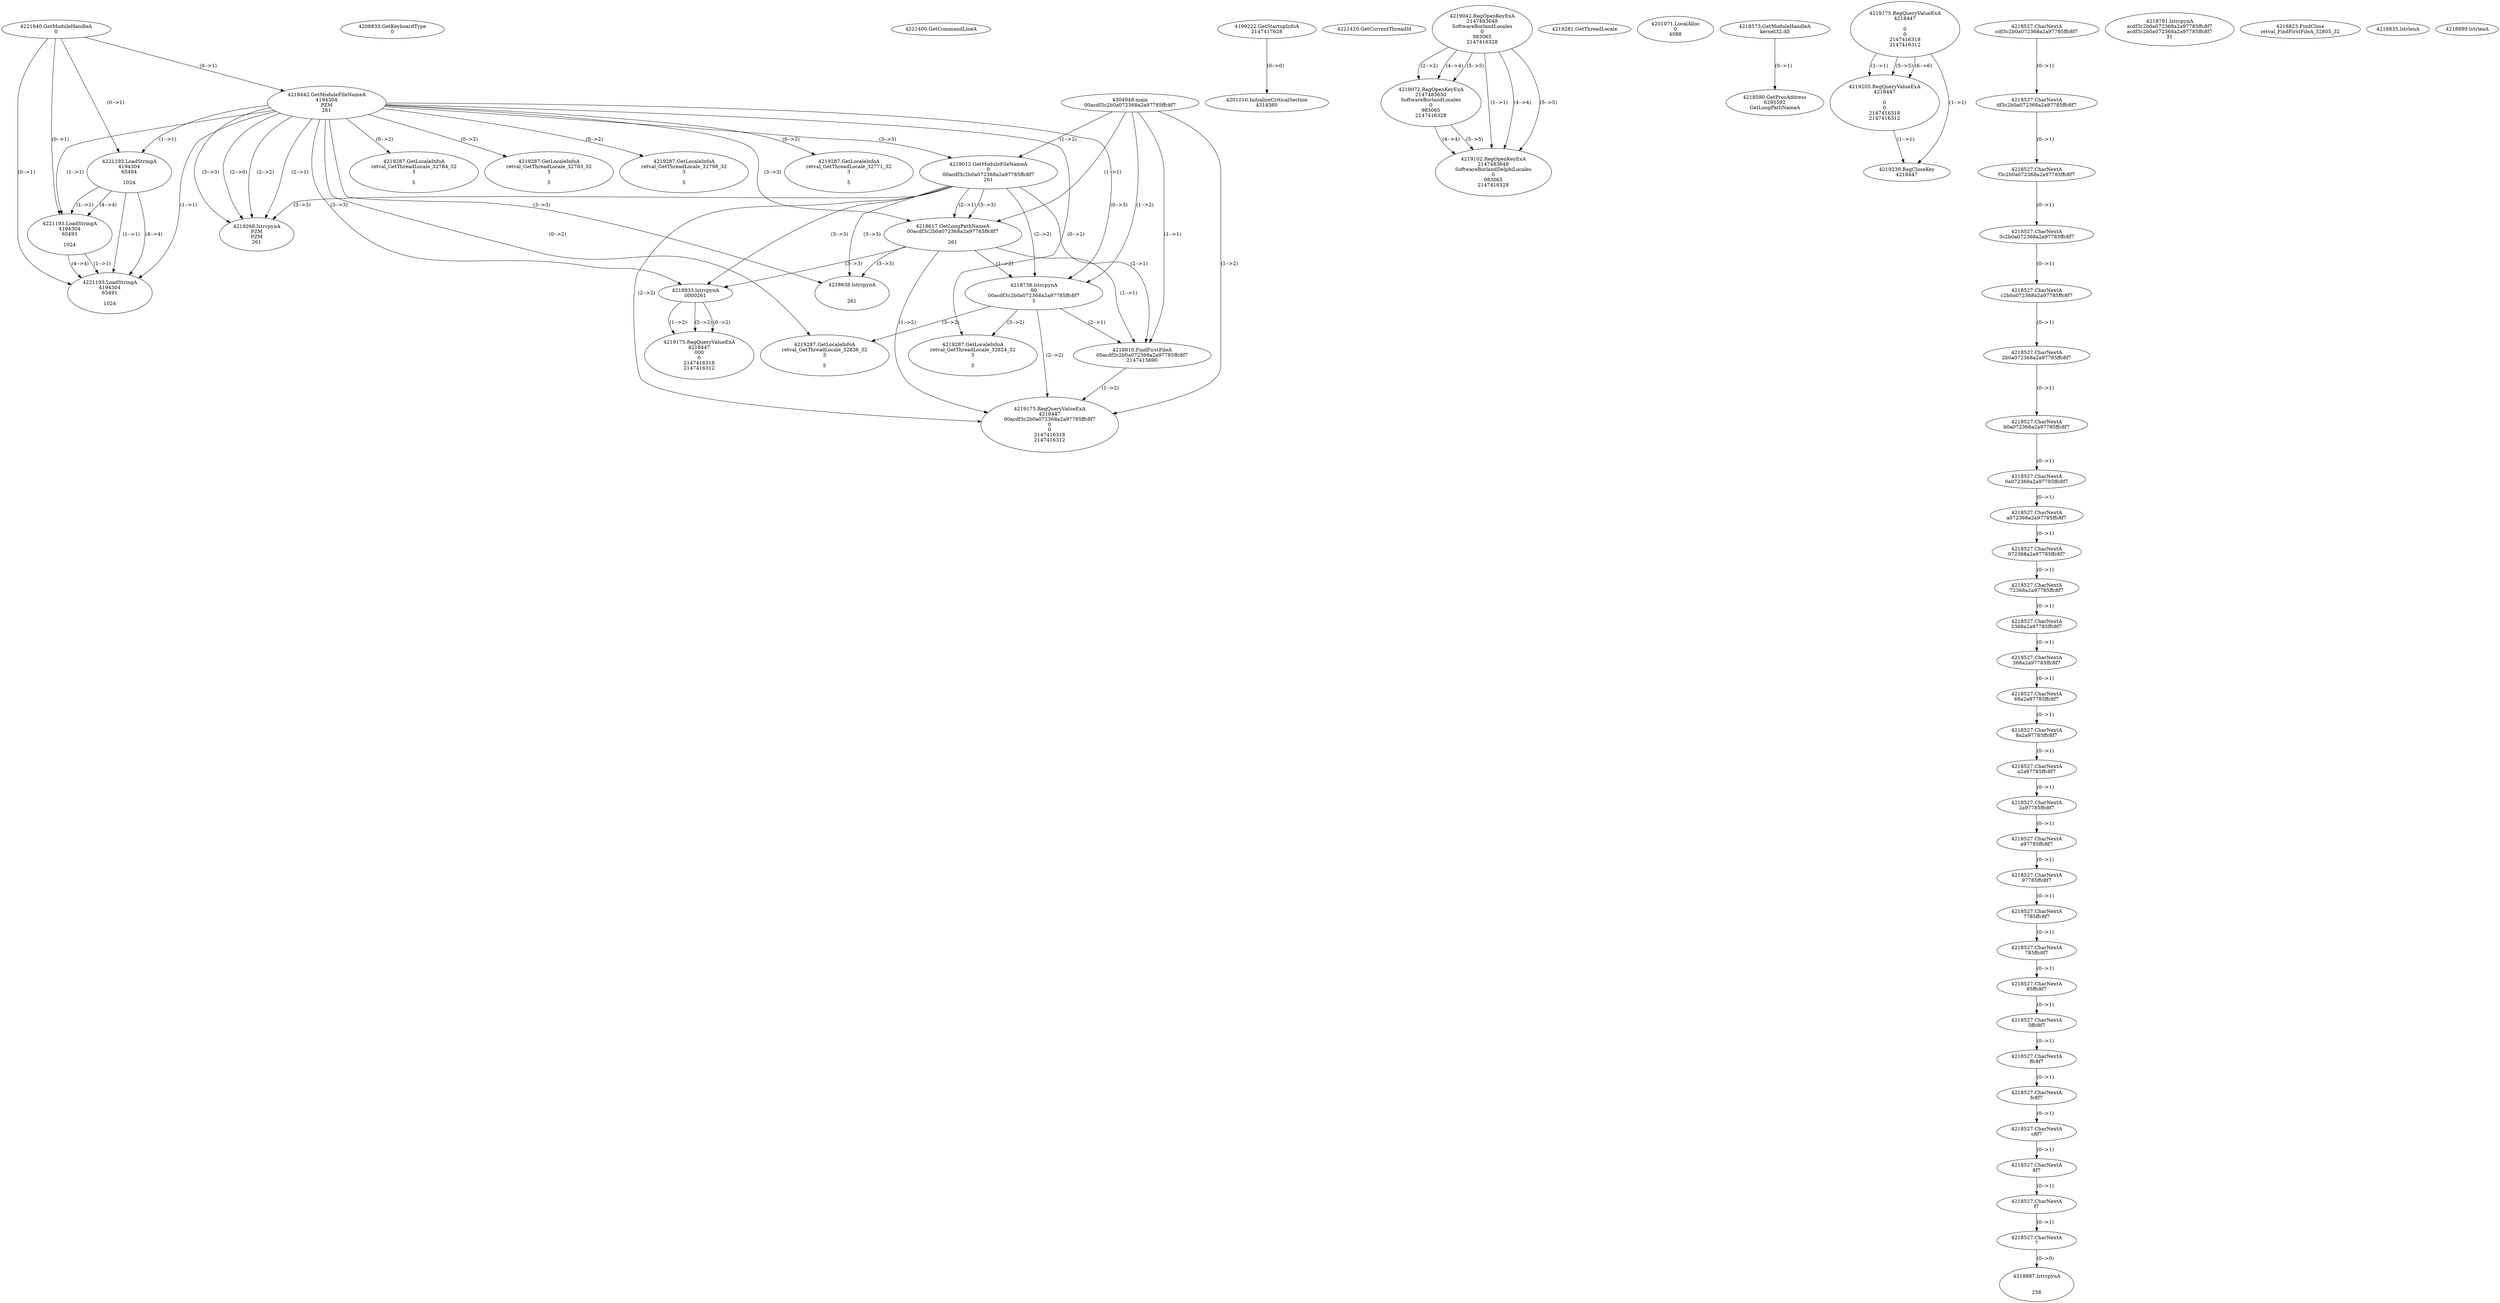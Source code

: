 // Global SCDG with merge call
digraph {
	0 [label="4304948.main
00acdf3c2b0a072368a2a97785ffc8f7"]
	1 [label="4221640.GetModuleHandleA
0"]
	2 [label="4208833.GetKeyboardType
0"]
	3 [label="4221400.GetCommandLineA
"]
	4 [label="4199222.GetStartupInfoA
2147417628"]
	5 [label="4221420.GetCurrentThreadId
"]
	6 [label="4218442.GetModuleFileNameA
4194304
PZM
261"]
	1 -> 6 [label="(0-->1)"]
	7 [label="4219012.GetModuleFileNameA
0
00acdf3c2b0a072368a2a97785ffc8f7
261"]
	0 -> 7 [label="(1-->2)"]
	6 -> 7 [label="(3-->3)"]
	8 [label="4219042.RegOpenKeyExA
2147483649
Software\Borland\Locales
0
983065
2147416328"]
	9 [label="4219072.RegOpenKeyExA
2147483650
Software\Borland\Locales
0
983065
2147416328"]
	8 -> 9 [label="(2-->2)"]
	8 -> 9 [label="(4-->4)"]
	8 -> 9 [label="(5-->5)"]
	10 [label="4219102.RegOpenKeyExA
2147483649
Software\Borland\Delphi\Locales
0
983065
2147416328"]
	8 -> 10 [label="(1-->1)"]
	8 -> 10 [label="(4-->4)"]
	9 -> 10 [label="(4-->4)"]
	8 -> 10 [label="(5-->5)"]
	9 -> 10 [label="(5-->5)"]
	11 [label="4219268.lstrcpynA
PZM
PZM
261"]
	6 -> 11 [label="(2-->1)"]
	6 -> 11 [label="(2-->2)"]
	6 -> 11 [label="(3-->3)"]
	7 -> 11 [label="(3-->3)"]
	6 -> 11 [label="(2-->0)"]
	12 [label="4219281.GetThreadLocale
"]
	13 [label="4219287.GetLocaleInfoA
retval_GetThreadLocale_32771_32
3

5"]
	6 -> 13 [label="(0-->2)"]
	14 [label="4221193.LoadStringA
4194304
65494

1024"]
	1 -> 14 [label="(0-->1)"]
	6 -> 14 [label="(1-->1)"]
	15 [label="4201010.InitializeCriticalSection
4314560"]
	4 -> 15 [label="(0-->0)"]
	16 [label="4201071.LocalAlloc
0
4088"]
	17 [label="4218573.GetModuleHandleA
kernel32.dll"]
	18 [label="4218590.GetProcAddress
6295592
GetLongPathNameA"]
	17 -> 18 [label="(0-->1)"]
	19 [label="4218617.GetLongPathNameA
00acdf3c2b0a072368a2a97785ffc8f7

261"]
	0 -> 19 [label="(1-->1)"]
	7 -> 19 [label="(2-->1)"]
	6 -> 19 [label="(3-->3)"]
	7 -> 19 [label="(3-->3)"]
	20 [label="4218638.lstrcpynA


261"]
	6 -> 20 [label="(3-->3)"]
	7 -> 20 [label="(3-->3)"]
	19 -> 20 [label="(3-->3)"]
	21 [label="4219175.RegQueryValueExA
4218447

0
0
2147416318
2147416312"]
	22 [label="4219205.RegQueryValueExA
4218447

0
0
2147416318
2147416312"]
	21 -> 22 [label="(1-->1)"]
	21 -> 22 [label="(5-->5)"]
	21 -> 22 [label="(6-->6)"]
	23 [label="4219239.RegCloseKey
4218447"]
	21 -> 23 [label="(1-->1)"]
	22 -> 23 [label="(1-->1)"]
	24 [label="4219287.GetLocaleInfoA
retval_GetThreadLocale_32784_32
3

5"]
	6 -> 24 [label="(0-->2)"]
	25 [label="4221193.LoadStringA
4194304
65493

1024"]
	1 -> 25 [label="(0-->1)"]
	6 -> 25 [label="(1-->1)"]
	14 -> 25 [label="(1-->1)"]
	14 -> 25 [label="(4-->4)"]
	26 [label="4221193.LoadStringA
4194304
65491

1024"]
	1 -> 26 [label="(0-->1)"]
	6 -> 26 [label="(1-->1)"]
	14 -> 26 [label="(1-->1)"]
	25 -> 26 [label="(1-->1)"]
	14 -> 26 [label="(4-->4)"]
	25 -> 26 [label="(4-->4)"]
	27 [label="4218738.lstrcpynA
00
00acdf3c2b0a072368a2a97785ffc8f7
3"]
	0 -> 27 [label="(1-->2)"]
	7 -> 27 [label="(2-->2)"]
	19 -> 27 [label="(1-->2)"]
	6 -> 27 [label="(0-->3)"]
	28 [label="4218527.CharNextA
cdf3c2b0a072368a2a97785ffc8f7"]
	29 [label="4218527.CharNextA
df3c2b0a072368a2a97785ffc8f7"]
	28 -> 29 [label="(0-->1)"]
	30 [label="4218527.CharNextA
f3c2b0a072368a2a97785ffc8f7"]
	29 -> 30 [label="(0-->1)"]
	31 [label="4218527.CharNextA
3c2b0a072368a2a97785ffc8f7"]
	30 -> 31 [label="(0-->1)"]
	32 [label="4218527.CharNextA
c2b0a072368a2a97785ffc8f7"]
	31 -> 32 [label="(0-->1)"]
	33 [label="4218527.CharNextA
2b0a072368a2a97785ffc8f7"]
	32 -> 33 [label="(0-->1)"]
	34 [label="4218527.CharNextA
b0a072368a2a97785ffc8f7"]
	33 -> 34 [label="(0-->1)"]
	35 [label="4218527.CharNextA
0a072368a2a97785ffc8f7"]
	34 -> 35 [label="(0-->1)"]
	36 [label="4218527.CharNextA
a072368a2a97785ffc8f7"]
	35 -> 36 [label="(0-->1)"]
	37 [label="4218527.CharNextA
072368a2a97785ffc8f7"]
	36 -> 37 [label="(0-->1)"]
	38 [label="4218527.CharNextA
72368a2a97785ffc8f7"]
	37 -> 38 [label="(0-->1)"]
	39 [label="4218527.CharNextA
2368a2a97785ffc8f7"]
	38 -> 39 [label="(0-->1)"]
	40 [label="4218527.CharNextA
368a2a97785ffc8f7"]
	39 -> 40 [label="(0-->1)"]
	41 [label="4218527.CharNextA
68a2a97785ffc8f7"]
	40 -> 41 [label="(0-->1)"]
	42 [label="4218527.CharNextA
8a2a97785ffc8f7"]
	41 -> 42 [label="(0-->1)"]
	43 [label="4218527.CharNextA
a2a97785ffc8f7"]
	42 -> 43 [label="(0-->1)"]
	44 [label="4218527.CharNextA
2a97785ffc8f7"]
	43 -> 44 [label="(0-->1)"]
	45 [label="4218527.CharNextA
a97785ffc8f7"]
	44 -> 45 [label="(0-->1)"]
	46 [label="4218527.CharNextA
97785ffc8f7"]
	45 -> 46 [label="(0-->1)"]
	47 [label="4218527.CharNextA
7785ffc8f7"]
	46 -> 47 [label="(0-->1)"]
	48 [label="4218527.CharNextA
785ffc8f7"]
	47 -> 48 [label="(0-->1)"]
	49 [label="4218527.CharNextA
85ffc8f7"]
	48 -> 49 [label="(0-->1)"]
	50 [label="4218527.CharNextA
5ffc8f7"]
	49 -> 50 [label="(0-->1)"]
	51 [label="4218527.CharNextA
ffc8f7"]
	50 -> 51 [label="(0-->1)"]
	52 [label="4218527.CharNextA
fc8f7"]
	51 -> 52 [label="(0-->1)"]
	53 [label="4218527.CharNextA
c8f7"]
	52 -> 53 [label="(0-->1)"]
	54 [label="4218527.CharNextA
8f7"]
	53 -> 54 [label="(0-->1)"]
	55 [label="4218527.CharNextA
f7"]
	54 -> 55 [label="(0-->1)"]
	56 [label="4218527.CharNextA
7"]
	55 -> 56 [label="(0-->1)"]
	57 [label="4218791.lstrcpynA
acdf3c2b0a072368a2a97785ffc8f7
acdf3c2b0a072368a2a97785ffc8f7
31"]
	58 [label="4218810.FindFirstFileA
00acdf3c2b0a072368a2a97785ffc8f7
2147415690"]
	0 -> 58 [label="(1-->1)"]
	7 -> 58 [label="(2-->1)"]
	19 -> 58 [label="(1-->1)"]
	27 -> 58 [label="(2-->1)"]
	59 [label="4219175.RegQueryValueExA
4218447
00acdf3c2b0a072368a2a97785ffc8f7
0
0
2147416318
2147416312"]
	0 -> 59 [label="(1-->2)"]
	7 -> 59 [label="(2-->2)"]
	19 -> 59 [label="(1-->2)"]
	27 -> 59 [label="(2-->2)"]
	58 -> 59 [label="(1-->2)"]
	60 [label="4219287.GetLocaleInfoA
retval_GetThreadLocale_32836_32
3

5"]
	6 -> 60 [label="(0-->2)"]
	27 -> 60 [label="(3-->2)"]
	61 [label="4219287.GetLocaleInfoA
retval_GetThreadLocale_32783_32
3

5"]
	6 -> 61 [label="(0-->2)"]
	62 [label="4218823.FindClose
retval_FindFirstFileA_32805_32"]
	63 [label="4218835.lstrlenA
"]
	64 [label="4218887.lstrcpynA


258"]
	56 -> 64 [label="(0-->0)"]
	65 [label="4218899.lstrlenA
"]
	66 [label="4218933.lstrcpynA
00\
00\
261"]
	6 -> 66 [label="(3-->3)"]
	7 -> 66 [label="(3-->3)"]
	19 -> 66 [label="(3-->3)"]
	67 [label="4219175.RegQueryValueExA
4218447
00\
0
0
2147416318
2147416312"]
	66 -> 67 [label="(1-->2)"]
	66 -> 67 [label="(2-->2)"]
	66 -> 67 [label="(0-->2)"]
	68 [label="4219287.GetLocaleInfoA
retval_GetThreadLocale_32824_32
3

5"]
	6 -> 68 [label="(0-->2)"]
	27 -> 68 [label="(3-->2)"]
	69 [label="4219287.GetLocaleInfoA
retval_GetThreadLocale_32798_32
3

5"]
	6 -> 69 [label="(0-->2)"]
}
